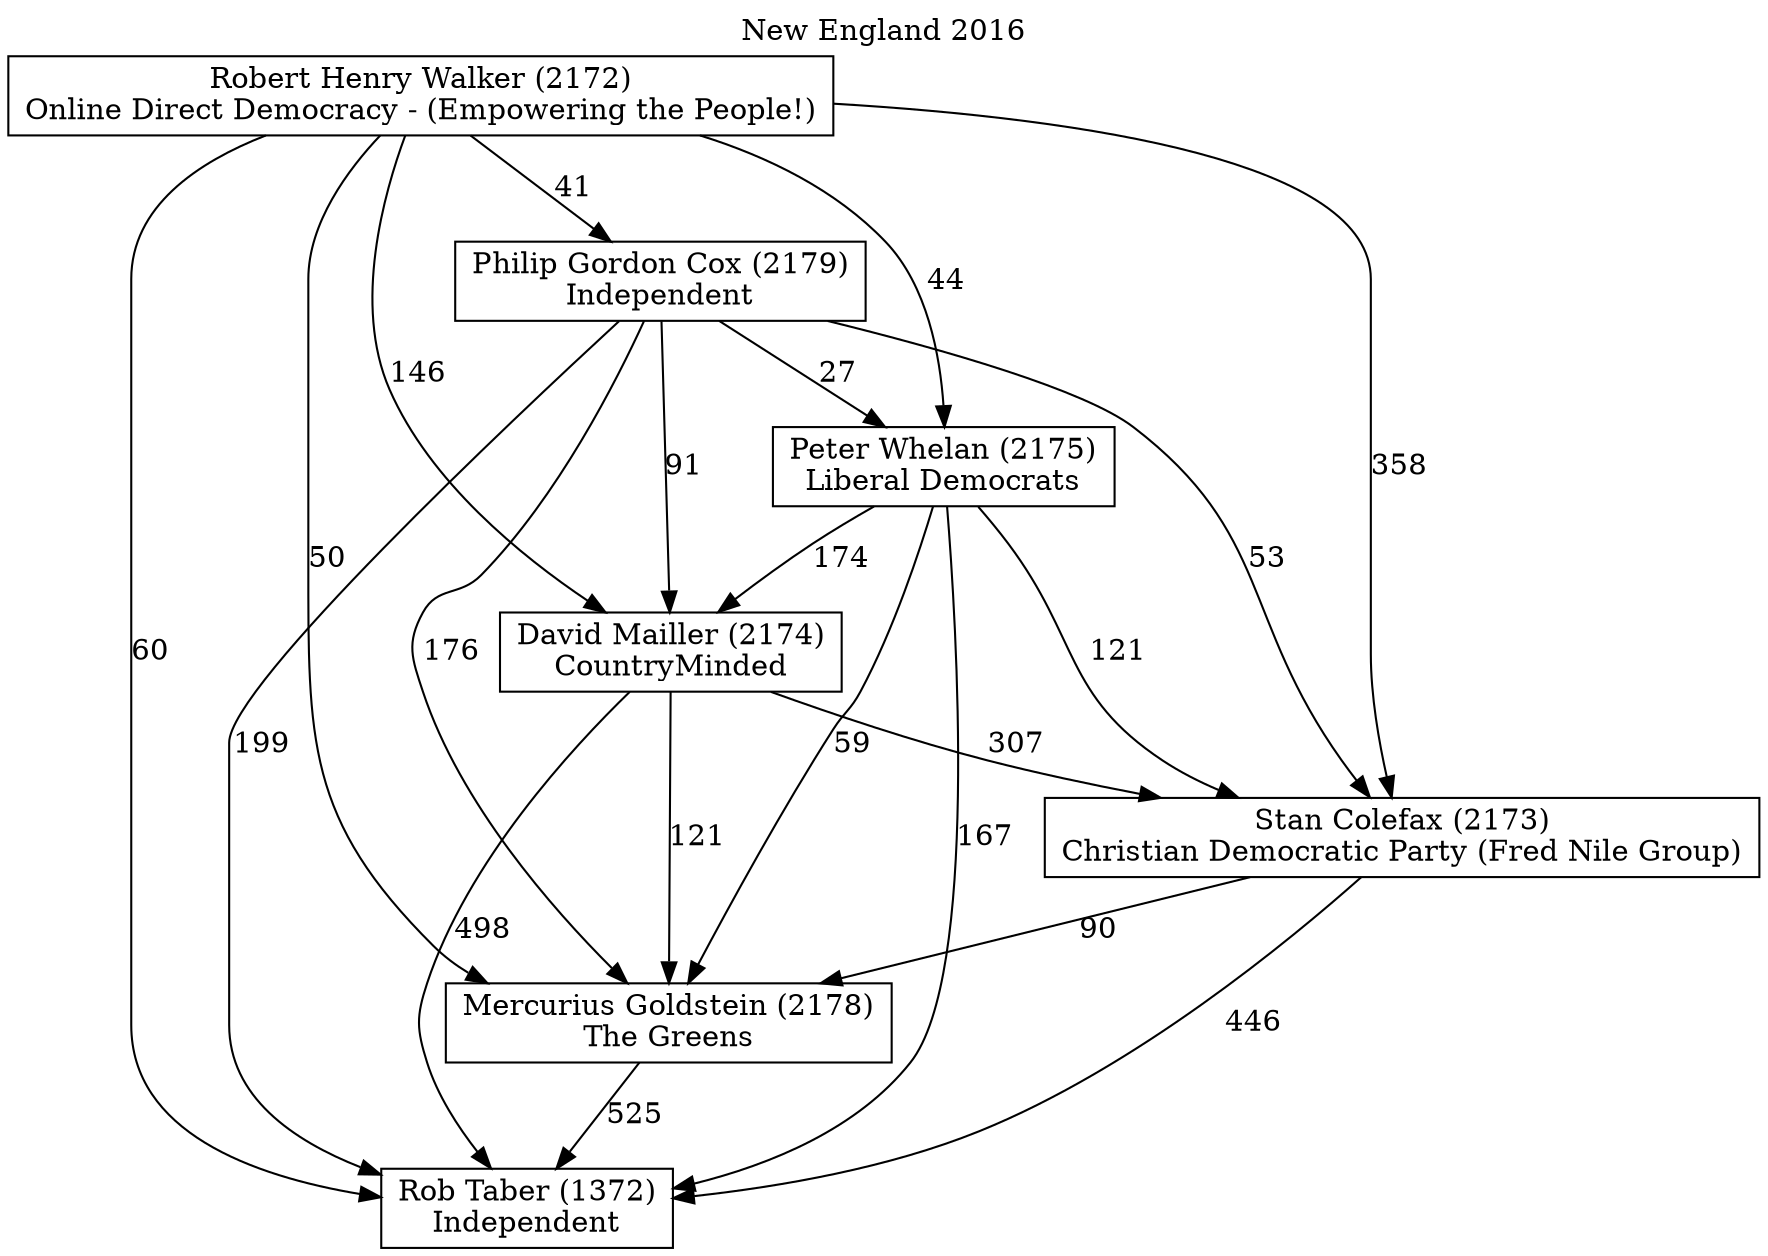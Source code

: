 // House preference flow
digraph "Rob Taber (1372)_New England_2016" {
	graph [label="New England 2016" labelloc=t mclimit=10]
	node [shape=box]
	"Stan Colefax (2173)" [label="Stan Colefax (2173)
Christian Democratic Party (Fred Nile Group)"]
	"Mercurius Goldstein (2178)" [label="Mercurius Goldstein (2178)
The Greens"]
	"David Mailler (2174)" [label="David Mailler (2174)
CountryMinded"]
	"Rob Taber (1372)" [label="Rob Taber (1372)
Independent"]
	"Robert Henry Walker (2172)" [label="Robert Henry Walker (2172)
Online Direct Democracy - (Empowering the People!)"]
	"Peter Whelan (2175)" [label="Peter Whelan (2175)
Liberal Democrats"]
	"Philip Gordon Cox (2179)" [label="Philip Gordon Cox (2179)
Independent"]
	"Robert Henry Walker (2172)" -> "Peter Whelan (2175)" [label=44]
	"David Mailler (2174)" -> "Stan Colefax (2173)" [label=307]
	"Philip Gordon Cox (2179)" -> "Stan Colefax (2173)" [label=53]
	"Peter Whelan (2175)" -> "Mercurius Goldstein (2178)" [label=59]
	"Robert Henry Walker (2172)" -> "Stan Colefax (2173)" [label=358]
	"Peter Whelan (2175)" -> "David Mailler (2174)" [label=174]
	"Robert Henry Walker (2172)" -> "Mercurius Goldstein (2178)" [label=50]
	"Robert Henry Walker (2172)" -> "Philip Gordon Cox (2179)" [label=41]
	"David Mailler (2174)" -> "Rob Taber (1372)" [label=498]
	"Philip Gordon Cox (2179)" -> "Rob Taber (1372)" [label=199]
	"David Mailler (2174)" -> "Mercurius Goldstein (2178)" [label=121]
	"Peter Whelan (2175)" -> "Stan Colefax (2173)" [label=121]
	"Philip Gordon Cox (2179)" -> "David Mailler (2174)" [label=91]
	"Robert Henry Walker (2172)" -> "Rob Taber (1372)" [label=60]
	"Robert Henry Walker (2172)" -> "David Mailler (2174)" [label=146]
	"Stan Colefax (2173)" -> "Mercurius Goldstein (2178)" [label=90]
	"Stan Colefax (2173)" -> "Rob Taber (1372)" [label=446]
	"Philip Gordon Cox (2179)" -> "Peter Whelan (2175)" [label=27]
	"Philip Gordon Cox (2179)" -> "Mercurius Goldstein (2178)" [label=176]
	"Mercurius Goldstein (2178)" -> "Rob Taber (1372)" [label=525]
	"Peter Whelan (2175)" -> "Rob Taber (1372)" [label=167]
}
